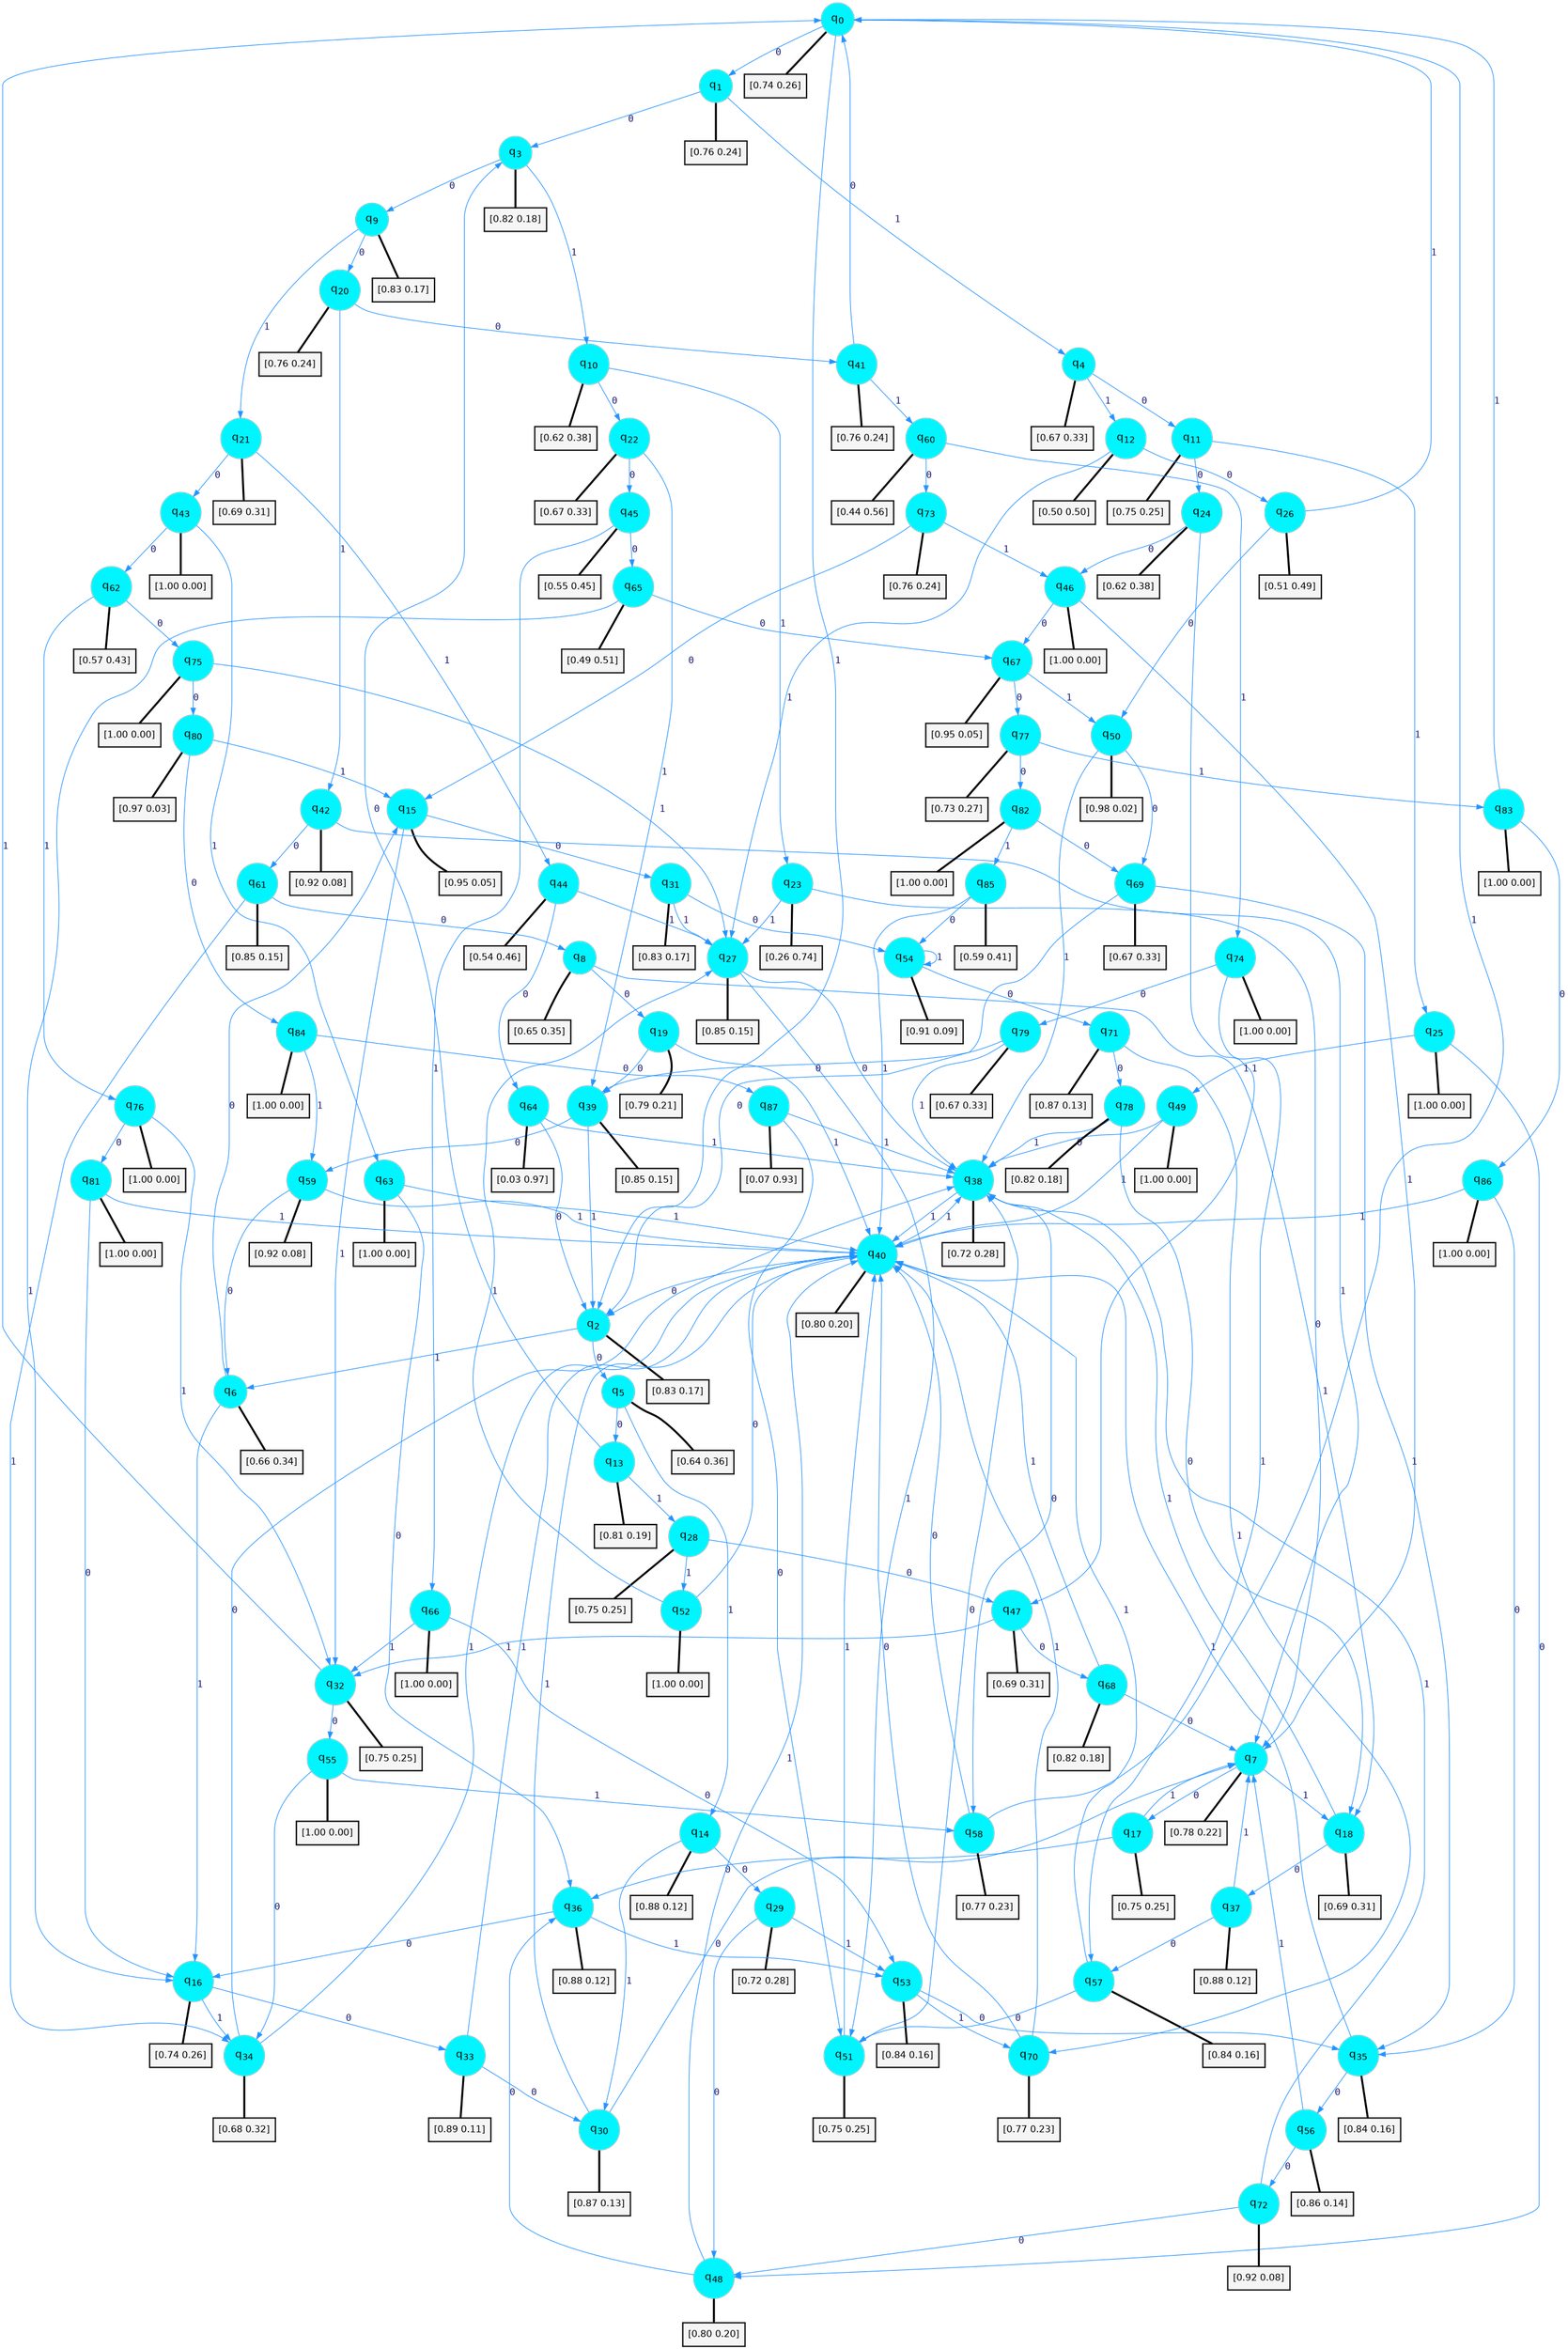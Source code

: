 digraph G {
graph [
bgcolor=transparent, dpi=300, rankdir=TD, size="40,25"];
node [
color=gray, fillcolor=turquoise1, fontcolor=black, fontname=Helvetica, fontsize=16, fontweight=bold, shape=circle, style=filled];
edge [
arrowsize=1, color=dodgerblue1, fontcolor=midnightblue, fontname=courier, fontweight=bold, penwidth=1, style=solid, weight=20];
0[label=<q<SUB>0</SUB>>];
1[label=<q<SUB>1</SUB>>];
2[label=<q<SUB>2</SUB>>];
3[label=<q<SUB>3</SUB>>];
4[label=<q<SUB>4</SUB>>];
5[label=<q<SUB>5</SUB>>];
6[label=<q<SUB>6</SUB>>];
7[label=<q<SUB>7</SUB>>];
8[label=<q<SUB>8</SUB>>];
9[label=<q<SUB>9</SUB>>];
10[label=<q<SUB>10</SUB>>];
11[label=<q<SUB>11</SUB>>];
12[label=<q<SUB>12</SUB>>];
13[label=<q<SUB>13</SUB>>];
14[label=<q<SUB>14</SUB>>];
15[label=<q<SUB>15</SUB>>];
16[label=<q<SUB>16</SUB>>];
17[label=<q<SUB>17</SUB>>];
18[label=<q<SUB>18</SUB>>];
19[label=<q<SUB>19</SUB>>];
20[label=<q<SUB>20</SUB>>];
21[label=<q<SUB>21</SUB>>];
22[label=<q<SUB>22</SUB>>];
23[label=<q<SUB>23</SUB>>];
24[label=<q<SUB>24</SUB>>];
25[label=<q<SUB>25</SUB>>];
26[label=<q<SUB>26</SUB>>];
27[label=<q<SUB>27</SUB>>];
28[label=<q<SUB>28</SUB>>];
29[label=<q<SUB>29</SUB>>];
30[label=<q<SUB>30</SUB>>];
31[label=<q<SUB>31</SUB>>];
32[label=<q<SUB>32</SUB>>];
33[label=<q<SUB>33</SUB>>];
34[label=<q<SUB>34</SUB>>];
35[label=<q<SUB>35</SUB>>];
36[label=<q<SUB>36</SUB>>];
37[label=<q<SUB>37</SUB>>];
38[label=<q<SUB>38</SUB>>];
39[label=<q<SUB>39</SUB>>];
40[label=<q<SUB>40</SUB>>];
41[label=<q<SUB>41</SUB>>];
42[label=<q<SUB>42</SUB>>];
43[label=<q<SUB>43</SUB>>];
44[label=<q<SUB>44</SUB>>];
45[label=<q<SUB>45</SUB>>];
46[label=<q<SUB>46</SUB>>];
47[label=<q<SUB>47</SUB>>];
48[label=<q<SUB>48</SUB>>];
49[label=<q<SUB>49</SUB>>];
50[label=<q<SUB>50</SUB>>];
51[label=<q<SUB>51</SUB>>];
52[label=<q<SUB>52</SUB>>];
53[label=<q<SUB>53</SUB>>];
54[label=<q<SUB>54</SUB>>];
55[label=<q<SUB>55</SUB>>];
56[label=<q<SUB>56</SUB>>];
57[label=<q<SUB>57</SUB>>];
58[label=<q<SUB>58</SUB>>];
59[label=<q<SUB>59</SUB>>];
60[label=<q<SUB>60</SUB>>];
61[label=<q<SUB>61</SUB>>];
62[label=<q<SUB>62</SUB>>];
63[label=<q<SUB>63</SUB>>];
64[label=<q<SUB>64</SUB>>];
65[label=<q<SUB>65</SUB>>];
66[label=<q<SUB>66</SUB>>];
67[label=<q<SUB>67</SUB>>];
68[label=<q<SUB>68</SUB>>];
69[label=<q<SUB>69</SUB>>];
70[label=<q<SUB>70</SUB>>];
71[label=<q<SUB>71</SUB>>];
72[label=<q<SUB>72</SUB>>];
73[label=<q<SUB>73</SUB>>];
74[label=<q<SUB>74</SUB>>];
75[label=<q<SUB>75</SUB>>];
76[label=<q<SUB>76</SUB>>];
77[label=<q<SUB>77</SUB>>];
78[label=<q<SUB>78</SUB>>];
79[label=<q<SUB>79</SUB>>];
80[label=<q<SUB>80</SUB>>];
81[label=<q<SUB>81</SUB>>];
82[label=<q<SUB>82</SUB>>];
83[label=<q<SUB>83</SUB>>];
84[label=<q<SUB>84</SUB>>];
85[label=<q<SUB>85</SUB>>];
86[label=<q<SUB>86</SUB>>];
87[label=<q<SUB>87</SUB>>];
88[label="[0.74 0.26]", shape=box,fontcolor=black, fontname=Helvetica, fontsize=14, penwidth=2, fillcolor=whitesmoke,color=black];
89[label="[0.76 0.24]", shape=box,fontcolor=black, fontname=Helvetica, fontsize=14, penwidth=2, fillcolor=whitesmoke,color=black];
90[label="[0.83 0.17]", shape=box,fontcolor=black, fontname=Helvetica, fontsize=14, penwidth=2, fillcolor=whitesmoke,color=black];
91[label="[0.82 0.18]", shape=box,fontcolor=black, fontname=Helvetica, fontsize=14, penwidth=2, fillcolor=whitesmoke,color=black];
92[label="[0.67 0.33]", shape=box,fontcolor=black, fontname=Helvetica, fontsize=14, penwidth=2, fillcolor=whitesmoke,color=black];
93[label="[0.64 0.36]", shape=box,fontcolor=black, fontname=Helvetica, fontsize=14, penwidth=2, fillcolor=whitesmoke,color=black];
94[label="[0.66 0.34]", shape=box,fontcolor=black, fontname=Helvetica, fontsize=14, penwidth=2, fillcolor=whitesmoke,color=black];
95[label="[0.78 0.22]", shape=box,fontcolor=black, fontname=Helvetica, fontsize=14, penwidth=2, fillcolor=whitesmoke,color=black];
96[label="[0.65 0.35]", shape=box,fontcolor=black, fontname=Helvetica, fontsize=14, penwidth=2, fillcolor=whitesmoke,color=black];
97[label="[0.83 0.17]", shape=box,fontcolor=black, fontname=Helvetica, fontsize=14, penwidth=2, fillcolor=whitesmoke,color=black];
98[label="[0.62 0.38]", shape=box,fontcolor=black, fontname=Helvetica, fontsize=14, penwidth=2, fillcolor=whitesmoke,color=black];
99[label="[0.75 0.25]", shape=box,fontcolor=black, fontname=Helvetica, fontsize=14, penwidth=2, fillcolor=whitesmoke,color=black];
100[label="[0.50 0.50]", shape=box,fontcolor=black, fontname=Helvetica, fontsize=14, penwidth=2, fillcolor=whitesmoke,color=black];
101[label="[0.81 0.19]", shape=box,fontcolor=black, fontname=Helvetica, fontsize=14, penwidth=2, fillcolor=whitesmoke,color=black];
102[label="[0.88 0.12]", shape=box,fontcolor=black, fontname=Helvetica, fontsize=14, penwidth=2, fillcolor=whitesmoke,color=black];
103[label="[0.95 0.05]", shape=box,fontcolor=black, fontname=Helvetica, fontsize=14, penwidth=2, fillcolor=whitesmoke,color=black];
104[label="[0.74 0.26]", shape=box,fontcolor=black, fontname=Helvetica, fontsize=14, penwidth=2, fillcolor=whitesmoke,color=black];
105[label="[0.75 0.25]", shape=box,fontcolor=black, fontname=Helvetica, fontsize=14, penwidth=2, fillcolor=whitesmoke,color=black];
106[label="[0.69 0.31]", shape=box,fontcolor=black, fontname=Helvetica, fontsize=14, penwidth=2, fillcolor=whitesmoke,color=black];
107[label="[0.79 0.21]", shape=box,fontcolor=black, fontname=Helvetica, fontsize=14, penwidth=2, fillcolor=whitesmoke,color=black];
108[label="[0.76 0.24]", shape=box,fontcolor=black, fontname=Helvetica, fontsize=14, penwidth=2, fillcolor=whitesmoke,color=black];
109[label="[0.69 0.31]", shape=box,fontcolor=black, fontname=Helvetica, fontsize=14, penwidth=2, fillcolor=whitesmoke,color=black];
110[label="[0.67 0.33]", shape=box,fontcolor=black, fontname=Helvetica, fontsize=14, penwidth=2, fillcolor=whitesmoke,color=black];
111[label="[0.26 0.74]", shape=box,fontcolor=black, fontname=Helvetica, fontsize=14, penwidth=2, fillcolor=whitesmoke,color=black];
112[label="[0.62 0.38]", shape=box,fontcolor=black, fontname=Helvetica, fontsize=14, penwidth=2, fillcolor=whitesmoke,color=black];
113[label="[1.00 0.00]", shape=box,fontcolor=black, fontname=Helvetica, fontsize=14, penwidth=2, fillcolor=whitesmoke,color=black];
114[label="[0.51 0.49]", shape=box,fontcolor=black, fontname=Helvetica, fontsize=14, penwidth=2, fillcolor=whitesmoke,color=black];
115[label="[0.85 0.15]", shape=box,fontcolor=black, fontname=Helvetica, fontsize=14, penwidth=2, fillcolor=whitesmoke,color=black];
116[label="[0.75 0.25]", shape=box,fontcolor=black, fontname=Helvetica, fontsize=14, penwidth=2, fillcolor=whitesmoke,color=black];
117[label="[0.72 0.28]", shape=box,fontcolor=black, fontname=Helvetica, fontsize=14, penwidth=2, fillcolor=whitesmoke,color=black];
118[label="[0.87 0.13]", shape=box,fontcolor=black, fontname=Helvetica, fontsize=14, penwidth=2, fillcolor=whitesmoke,color=black];
119[label="[0.83 0.17]", shape=box,fontcolor=black, fontname=Helvetica, fontsize=14, penwidth=2, fillcolor=whitesmoke,color=black];
120[label="[0.75 0.25]", shape=box,fontcolor=black, fontname=Helvetica, fontsize=14, penwidth=2, fillcolor=whitesmoke,color=black];
121[label="[0.89 0.11]", shape=box,fontcolor=black, fontname=Helvetica, fontsize=14, penwidth=2, fillcolor=whitesmoke,color=black];
122[label="[0.68 0.32]", shape=box,fontcolor=black, fontname=Helvetica, fontsize=14, penwidth=2, fillcolor=whitesmoke,color=black];
123[label="[0.84 0.16]", shape=box,fontcolor=black, fontname=Helvetica, fontsize=14, penwidth=2, fillcolor=whitesmoke,color=black];
124[label="[0.88 0.12]", shape=box,fontcolor=black, fontname=Helvetica, fontsize=14, penwidth=2, fillcolor=whitesmoke,color=black];
125[label="[0.88 0.12]", shape=box,fontcolor=black, fontname=Helvetica, fontsize=14, penwidth=2, fillcolor=whitesmoke,color=black];
126[label="[0.72 0.28]", shape=box,fontcolor=black, fontname=Helvetica, fontsize=14, penwidth=2, fillcolor=whitesmoke,color=black];
127[label="[0.85 0.15]", shape=box,fontcolor=black, fontname=Helvetica, fontsize=14, penwidth=2, fillcolor=whitesmoke,color=black];
128[label="[0.80 0.20]", shape=box,fontcolor=black, fontname=Helvetica, fontsize=14, penwidth=2, fillcolor=whitesmoke,color=black];
129[label="[0.76 0.24]", shape=box,fontcolor=black, fontname=Helvetica, fontsize=14, penwidth=2, fillcolor=whitesmoke,color=black];
130[label="[0.92 0.08]", shape=box,fontcolor=black, fontname=Helvetica, fontsize=14, penwidth=2, fillcolor=whitesmoke,color=black];
131[label="[1.00 0.00]", shape=box,fontcolor=black, fontname=Helvetica, fontsize=14, penwidth=2, fillcolor=whitesmoke,color=black];
132[label="[0.54 0.46]", shape=box,fontcolor=black, fontname=Helvetica, fontsize=14, penwidth=2, fillcolor=whitesmoke,color=black];
133[label="[0.55 0.45]", shape=box,fontcolor=black, fontname=Helvetica, fontsize=14, penwidth=2, fillcolor=whitesmoke,color=black];
134[label="[1.00 0.00]", shape=box,fontcolor=black, fontname=Helvetica, fontsize=14, penwidth=2, fillcolor=whitesmoke,color=black];
135[label="[0.69 0.31]", shape=box,fontcolor=black, fontname=Helvetica, fontsize=14, penwidth=2, fillcolor=whitesmoke,color=black];
136[label="[0.80 0.20]", shape=box,fontcolor=black, fontname=Helvetica, fontsize=14, penwidth=2, fillcolor=whitesmoke,color=black];
137[label="[1.00 0.00]", shape=box,fontcolor=black, fontname=Helvetica, fontsize=14, penwidth=2, fillcolor=whitesmoke,color=black];
138[label="[0.98 0.02]", shape=box,fontcolor=black, fontname=Helvetica, fontsize=14, penwidth=2, fillcolor=whitesmoke,color=black];
139[label="[0.75 0.25]", shape=box,fontcolor=black, fontname=Helvetica, fontsize=14, penwidth=2, fillcolor=whitesmoke,color=black];
140[label="[1.00 0.00]", shape=box,fontcolor=black, fontname=Helvetica, fontsize=14, penwidth=2, fillcolor=whitesmoke,color=black];
141[label="[0.84 0.16]", shape=box,fontcolor=black, fontname=Helvetica, fontsize=14, penwidth=2, fillcolor=whitesmoke,color=black];
142[label="[0.91 0.09]", shape=box,fontcolor=black, fontname=Helvetica, fontsize=14, penwidth=2, fillcolor=whitesmoke,color=black];
143[label="[1.00 0.00]", shape=box,fontcolor=black, fontname=Helvetica, fontsize=14, penwidth=2, fillcolor=whitesmoke,color=black];
144[label="[0.86 0.14]", shape=box,fontcolor=black, fontname=Helvetica, fontsize=14, penwidth=2, fillcolor=whitesmoke,color=black];
145[label="[0.84 0.16]", shape=box,fontcolor=black, fontname=Helvetica, fontsize=14, penwidth=2, fillcolor=whitesmoke,color=black];
146[label="[0.77 0.23]", shape=box,fontcolor=black, fontname=Helvetica, fontsize=14, penwidth=2, fillcolor=whitesmoke,color=black];
147[label="[0.92 0.08]", shape=box,fontcolor=black, fontname=Helvetica, fontsize=14, penwidth=2, fillcolor=whitesmoke,color=black];
148[label="[0.44 0.56]", shape=box,fontcolor=black, fontname=Helvetica, fontsize=14, penwidth=2, fillcolor=whitesmoke,color=black];
149[label="[0.85 0.15]", shape=box,fontcolor=black, fontname=Helvetica, fontsize=14, penwidth=2, fillcolor=whitesmoke,color=black];
150[label="[0.57 0.43]", shape=box,fontcolor=black, fontname=Helvetica, fontsize=14, penwidth=2, fillcolor=whitesmoke,color=black];
151[label="[1.00 0.00]", shape=box,fontcolor=black, fontname=Helvetica, fontsize=14, penwidth=2, fillcolor=whitesmoke,color=black];
152[label="[0.03 0.97]", shape=box,fontcolor=black, fontname=Helvetica, fontsize=14, penwidth=2, fillcolor=whitesmoke,color=black];
153[label="[0.49 0.51]", shape=box,fontcolor=black, fontname=Helvetica, fontsize=14, penwidth=2, fillcolor=whitesmoke,color=black];
154[label="[1.00 0.00]", shape=box,fontcolor=black, fontname=Helvetica, fontsize=14, penwidth=2, fillcolor=whitesmoke,color=black];
155[label="[0.95 0.05]", shape=box,fontcolor=black, fontname=Helvetica, fontsize=14, penwidth=2, fillcolor=whitesmoke,color=black];
156[label="[0.82 0.18]", shape=box,fontcolor=black, fontname=Helvetica, fontsize=14, penwidth=2, fillcolor=whitesmoke,color=black];
157[label="[0.67 0.33]", shape=box,fontcolor=black, fontname=Helvetica, fontsize=14, penwidth=2, fillcolor=whitesmoke,color=black];
158[label="[0.77 0.23]", shape=box,fontcolor=black, fontname=Helvetica, fontsize=14, penwidth=2, fillcolor=whitesmoke,color=black];
159[label="[0.87 0.13]", shape=box,fontcolor=black, fontname=Helvetica, fontsize=14, penwidth=2, fillcolor=whitesmoke,color=black];
160[label="[0.92 0.08]", shape=box,fontcolor=black, fontname=Helvetica, fontsize=14, penwidth=2, fillcolor=whitesmoke,color=black];
161[label="[0.76 0.24]", shape=box,fontcolor=black, fontname=Helvetica, fontsize=14, penwidth=2, fillcolor=whitesmoke,color=black];
162[label="[1.00 0.00]", shape=box,fontcolor=black, fontname=Helvetica, fontsize=14, penwidth=2, fillcolor=whitesmoke,color=black];
163[label="[1.00 0.00]", shape=box,fontcolor=black, fontname=Helvetica, fontsize=14, penwidth=2, fillcolor=whitesmoke,color=black];
164[label="[1.00 0.00]", shape=box,fontcolor=black, fontname=Helvetica, fontsize=14, penwidth=2, fillcolor=whitesmoke,color=black];
165[label="[0.73 0.27]", shape=box,fontcolor=black, fontname=Helvetica, fontsize=14, penwidth=2, fillcolor=whitesmoke,color=black];
166[label="[0.82 0.18]", shape=box,fontcolor=black, fontname=Helvetica, fontsize=14, penwidth=2, fillcolor=whitesmoke,color=black];
167[label="[0.67 0.33]", shape=box,fontcolor=black, fontname=Helvetica, fontsize=14, penwidth=2, fillcolor=whitesmoke,color=black];
168[label="[0.97 0.03]", shape=box,fontcolor=black, fontname=Helvetica, fontsize=14, penwidth=2, fillcolor=whitesmoke,color=black];
169[label="[1.00 0.00]", shape=box,fontcolor=black, fontname=Helvetica, fontsize=14, penwidth=2, fillcolor=whitesmoke,color=black];
170[label="[1.00 0.00]", shape=box,fontcolor=black, fontname=Helvetica, fontsize=14, penwidth=2, fillcolor=whitesmoke,color=black];
171[label="[1.00 0.00]", shape=box,fontcolor=black, fontname=Helvetica, fontsize=14, penwidth=2, fillcolor=whitesmoke,color=black];
172[label="[1.00 0.00]", shape=box,fontcolor=black, fontname=Helvetica, fontsize=14, penwidth=2, fillcolor=whitesmoke,color=black];
173[label="[0.59 0.41]", shape=box,fontcolor=black, fontname=Helvetica, fontsize=14, penwidth=2, fillcolor=whitesmoke,color=black];
174[label="[1.00 0.00]", shape=box,fontcolor=black, fontname=Helvetica, fontsize=14, penwidth=2, fillcolor=whitesmoke,color=black];
175[label="[0.07 0.93]", shape=box,fontcolor=black, fontname=Helvetica, fontsize=14, penwidth=2, fillcolor=whitesmoke,color=black];
0->1 [label=0];
0->2 [label=1];
0->88 [arrowhead=none, penwidth=3,color=black];
1->3 [label=0];
1->4 [label=1];
1->89 [arrowhead=none, penwidth=3,color=black];
2->5 [label=0];
2->6 [label=1];
2->90 [arrowhead=none, penwidth=3,color=black];
3->9 [label=0];
3->10 [label=1];
3->91 [arrowhead=none, penwidth=3,color=black];
4->11 [label=0];
4->12 [label=1];
4->92 [arrowhead=none, penwidth=3,color=black];
5->13 [label=0];
5->14 [label=1];
5->93 [arrowhead=none, penwidth=3,color=black];
6->15 [label=0];
6->16 [label=1];
6->94 [arrowhead=none, penwidth=3,color=black];
7->17 [label=0];
7->18 [label=1];
7->95 [arrowhead=none, penwidth=3,color=black];
8->19 [label=0];
8->18 [label=1];
8->96 [arrowhead=none, penwidth=3,color=black];
9->20 [label=0];
9->21 [label=1];
9->97 [arrowhead=none, penwidth=3,color=black];
10->22 [label=0];
10->23 [label=1];
10->98 [arrowhead=none, penwidth=3,color=black];
11->24 [label=0];
11->25 [label=1];
11->99 [arrowhead=none, penwidth=3,color=black];
12->26 [label=0];
12->27 [label=1];
12->100 [arrowhead=none, penwidth=3,color=black];
13->3 [label=0];
13->28 [label=1];
13->101 [arrowhead=none, penwidth=3,color=black];
14->29 [label=0];
14->30 [label=1];
14->102 [arrowhead=none, penwidth=3,color=black];
15->31 [label=0];
15->32 [label=1];
15->103 [arrowhead=none, penwidth=3,color=black];
16->33 [label=0];
16->34 [label=1];
16->104 [arrowhead=none, penwidth=3,color=black];
17->36 [label=0];
17->7 [label=1];
17->105 [arrowhead=none, penwidth=3,color=black];
18->37 [label=0];
18->38 [label=1];
18->106 [arrowhead=none, penwidth=3,color=black];
19->39 [label=0];
19->40 [label=1];
19->107 [arrowhead=none, penwidth=3,color=black];
20->41 [label=0];
20->42 [label=1];
20->108 [arrowhead=none, penwidth=3,color=black];
21->43 [label=0];
21->44 [label=1];
21->109 [arrowhead=none, penwidth=3,color=black];
22->45 [label=0];
22->39 [label=1];
22->110 [arrowhead=none, penwidth=3,color=black];
23->7 [label=0];
23->27 [label=1];
23->111 [arrowhead=none, penwidth=3,color=black];
24->46 [label=0];
24->47 [label=1];
24->112 [arrowhead=none, penwidth=3,color=black];
25->48 [label=0];
25->49 [label=1];
25->113 [arrowhead=none, penwidth=3,color=black];
26->50 [label=0];
26->0 [label=1];
26->114 [arrowhead=none, penwidth=3,color=black];
27->38 [label=0];
27->51 [label=1];
27->115 [arrowhead=none, penwidth=3,color=black];
28->47 [label=0];
28->52 [label=1];
28->116 [arrowhead=none, penwidth=3,color=black];
29->48 [label=0];
29->53 [label=1];
29->117 [arrowhead=none, penwidth=3,color=black];
30->7 [label=0];
30->40 [label=1];
30->118 [arrowhead=none, penwidth=3,color=black];
31->54 [label=0];
31->27 [label=1];
31->119 [arrowhead=none, penwidth=3,color=black];
32->55 [label=0];
32->0 [label=1];
32->120 [arrowhead=none, penwidth=3,color=black];
33->30 [label=0];
33->40 [label=1];
33->121 [arrowhead=none, penwidth=3,color=black];
34->38 [label=0];
34->40 [label=1];
34->122 [arrowhead=none, penwidth=3,color=black];
35->56 [label=0];
35->40 [label=1];
35->123 [arrowhead=none, penwidth=3,color=black];
36->16 [label=0];
36->53 [label=1];
36->124 [arrowhead=none, penwidth=3,color=black];
37->57 [label=0];
37->7 [label=1];
37->125 [arrowhead=none, penwidth=3,color=black];
38->58 [label=0];
38->40 [label=1];
38->126 [arrowhead=none, penwidth=3,color=black];
39->59 [label=0];
39->2 [label=1];
39->127 [arrowhead=none, penwidth=3,color=black];
40->2 [label=0];
40->38 [label=1];
40->128 [arrowhead=none, penwidth=3,color=black];
41->0 [label=0];
41->60 [label=1];
41->129 [arrowhead=none, penwidth=3,color=black];
42->61 [label=0];
42->7 [label=1];
42->130 [arrowhead=none, penwidth=3,color=black];
43->62 [label=0];
43->63 [label=1];
43->131 [arrowhead=none, penwidth=3,color=black];
44->64 [label=0];
44->27 [label=1];
44->132 [arrowhead=none, penwidth=3,color=black];
45->65 [label=0];
45->66 [label=1];
45->133 [arrowhead=none, penwidth=3,color=black];
46->67 [label=0];
46->7 [label=1];
46->134 [arrowhead=none, penwidth=3,color=black];
47->68 [label=0];
47->32 [label=1];
47->135 [arrowhead=none, penwidth=3,color=black];
48->36 [label=0];
48->40 [label=1];
48->136 [arrowhead=none, penwidth=3,color=black];
49->38 [label=0];
49->40 [label=1];
49->137 [arrowhead=none, penwidth=3,color=black];
50->69 [label=0];
50->38 [label=1];
50->138 [arrowhead=none, penwidth=3,color=black];
51->38 [label=0];
51->40 [label=1];
51->139 [arrowhead=none, penwidth=3,color=black];
52->40 [label=0];
52->27 [label=1];
52->140 [arrowhead=none, penwidth=3,color=black];
53->35 [label=0];
53->70 [label=1];
53->141 [arrowhead=none, penwidth=3,color=black];
54->71 [label=0];
54->54 [label=1];
54->142 [arrowhead=none, penwidth=3,color=black];
55->34 [label=0];
55->58 [label=1];
55->143 [arrowhead=none, penwidth=3,color=black];
56->72 [label=0];
56->7 [label=1];
56->144 [arrowhead=none, penwidth=3,color=black];
57->51 [label=0];
57->40 [label=1];
57->145 [arrowhead=none, penwidth=3,color=black];
58->40 [label=0];
58->0 [label=1];
58->146 [arrowhead=none, penwidth=3,color=black];
59->6 [label=0];
59->40 [label=1];
59->147 [arrowhead=none, penwidth=3,color=black];
60->73 [label=0];
60->74 [label=1];
60->148 [arrowhead=none, penwidth=3,color=black];
61->8 [label=0];
61->34 [label=1];
61->149 [arrowhead=none, penwidth=3,color=black];
62->75 [label=0];
62->76 [label=1];
62->150 [arrowhead=none, penwidth=3,color=black];
63->36 [label=0];
63->40 [label=1];
63->151 [arrowhead=none, penwidth=3,color=black];
64->2 [label=0];
64->38 [label=1];
64->152 [arrowhead=none, penwidth=3,color=black];
65->67 [label=0];
65->16 [label=1];
65->153 [arrowhead=none, penwidth=3,color=black];
66->53 [label=0];
66->32 [label=1];
66->154 [arrowhead=none, penwidth=3,color=black];
67->77 [label=0];
67->50 [label=1];
67->155 [arrowhead=none, penwidth=3,color=black];
68->7 [label=0];
68->40 [label=1];
68->156 [arrowhead=none, penwidth=3,color=black];
69->2 [label=0];
69->35 [label=1];
69->157 [arrowhead=none, penwidth=3,color=black];
70->40 [label=0];
70->40 [label=1];
70->158 [arrowhead=none, penwidth=3,color=black];
71->78 [label=0];
71->70 [label=1];
71->159 [arrowhead=none, penwidth=3,color=black];
72->48 [label=0];
72->38 [label=1];
72->160 [arrowhead=none, penwidth=3,color=black];
73->15 [label=0];
73->46 [label=1];
73->161 [arrowhead=none, penwidth=3,color=black];
74->79 [label=0];
74->57 [label=1];
74->162 [arrowhead=none, penwidth=3,color=black];
75->80 [label=0];
75->27 [label=1];
75->163 [arrowhead=none, penwidth=3,color=black];
76->81 [label=0];
76->32 [label=1];
76->164 [arrowhead=none, penwidth=3,color=black];
77->82 [label=0];
77->83 [label=1];
77->165 [arrowhead=none, penwidth=3,color=black];
78->18 [label=0];
78->38 [label=1];
78->166 [arrowhead=none, penwidth=3,color=black];
79->39 [label=0];
79->38 [label=1];
79->167 [arrowhead=none, penwidth=3,color=black];
80->84 [label=0];
80->15 [label=1];
80->168 [arrowhead=none, penwidth=3,color=black];
81->16 [label=0];
81->40 [label=1];
81->169 [arrowhead=none, penwidth=3,color=black];
82->69 [label=0];
82->85 [label=1];
82->170 [arrowhead=none, penwidth=3,color=black];
83->86 [label=0];
83->0 [label=1];
83->171 [arrowhead=none, penwidth=3,color=black];
84->87 [label=0];
84->59 [label=1];
84->172 [arrowhead=none, penwidth=3,color=black];
85->54 [label=0];
85->40 [label=1];
85->173 [arrowhead=none, penwidth=3,color=black];
86->35 [label=0];
86->40 [label=1];
86->174 [arrowhead=none, penwidth=3,color=black];
87->51 [label=0];
87->38 [label=1];
87->175 [arrowhead=none, penwidth=3,color=black];
}
